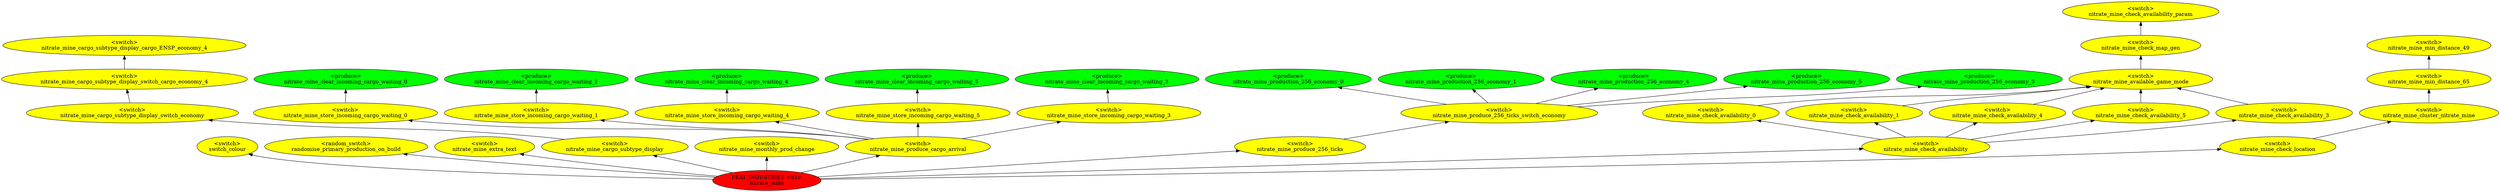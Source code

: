 digraph {
rankdir="BT"
switch_colour [fillcolor=yellow style="filled" label="<switch>\nswitch_colour"]
randomise_primary_production_on_build [fillcolor=yellow style="filled" label="<random_switch>\nrandomise_primary_production_on_build"]
nitrate_mine_extra_text [fillcolor=yellow style="filled" label="<switch>\nnitrate_mine_extra_text"]
nitrate_mine_cargo_subtype_display_cargo_ENSP_economy_4 [fillcolor=yellow style="filled" label="<switch>\nnitrate_mine_cargo_subtype_display_cargo_ENSP_economy_4"]
nitrate_mine_cargo_subtype_display_switch_cargo_economy_4 [fillcolor=yellow style="filled" label="<switch>\nnitrate_mine_cargo_subtype_display_switch_cargo_economy_4"]
nitrate_mine_cargo_subtype_display_switch_economy [fillcolor=yellow style="filled" label="<switch>\nnitrate_mine_cargo_subtype_display_switch_economy"]
nitrate_mine_cargo_subtype_display [fillcolor=yellow style="filled" label="<switch>\nnitrate_mine_cargo_subtype_display"]
nitrate_mine_monthly_prod_change [fillcolor=yellow style="filled" label="<switch>\nnitrate_mine_monthly_prod_change"]
nitrate_mine_clear_incoming_cargo_waiting_0 [fillcolor=green style="filled" label="<produce>\nnitrate_mine_clear_incoming_cargo_waiting_0"]
nitrate_mine_store_incoming_cargo_waiting_0 [fillcolor=yellow style="filled" label="<switch>\nnitrate_mine_store_incoming_cargo_waiting_0"]
nitrate_mine_clear_incoming_cargo_waiting_1 [fillcolor=green style="filled" label="<produce>\nnitrate_mine_clear_incoming_cargo_waiting_1"]
nitrate_mine_store_incoming_cargo_waiting_1 [fillcolor=yellow style="filled" label="<switch>\nnitrate_mine_store_incoming_cargo_waiting_1"]
nitrate_mine_clear_incoming_cargo_waiting_4 [fillcolor=green style="filled" label="<produce>\nnitrate_mine_clear_incoming_cargo_waiting_4"]
nitrate_mine_store_incoming_cargo_waiting_4 [fillcolor=yellow style="filled" label="<switch>\nnitrate_mine_store_incoming_cargo_waiting_4"]
nitrate_mine_clear_incoming_cargo_waiting_5 [fillcolor=green style="filled" label="<produce>\nnitrate_mine_clear_incoming_cargo_waiting_5"]
nitrate_mine_store_incoming_cargo_waiting_5 [fillcolor=yellow style="filled" label="<switch>\nnitrate_mine_store_incoming_cargo_waiting_5"]
nitrate_mine_clear_incoming_cargo_waiting_3 [fillcolor=green style="filled" label="<produce>\nnitrate_mine_clear_incoming_cargo_waiting_3"]
nitrate_mine_store_incoming_cargo_waiting_3 [fillcolor=yellow style="filled" label="<switch>\nnitrate_mine_store_incoming_cargo_waiting_3"]
nitrate_mine_produce_cargo_arrival [fillcolor=yellow style="filled" label="<switch>\nnitrate_mine_produce_cargo_arrival"]
nitrate_mine_production_256_economy_0 [fillcolor=green style="filled" label="<produce>\nnitrate_mine_production_256_economy_0"]
nitrate_mine_production_256_economy_1 [fillcolor=green style="filled" label="<produce>\nnitrate_mine_production_256_economy_1"]
nitrate_mine_production_256_economy_4 [fillcolor=green style="filled" label="<produce>\nnitrate_mine_production_256_economy_4"]
nitrate_mine_production_256_economy_5 [fillcolor=green style="filled" label="<produce>\nnitrate_mine_production_256_economy_5"]
nitrate_mine_production_256_economy_3 [fillcolor=green style="filled" label="<produce>\nnitrate_mine_production_256_economy_3"]
nitrate_mine_produce_256_ticks_switch_economy [fillcolor=yellow style="filled" label="<switch>\nnitrate_mine_produce_256_ticks_switch_economy"]
nitrate_mine_produce_256_ticks [fillcolor=yellow style="filled" label="<switch>\nnitrate_mine_produce_256_ticks"]
nitrate_mine_check_availability_param [fillcolor=yellow style="filled" label="<switch>\nnitrate_mine_check_availability_param"]
nitrate_mine_check_map_gen [fillcolor=yellow style="filled" label="<switch>\nnitrate_mine_check_map_gen"]
nitrate_mine_available_game_mode [fillcolor=yellow style="filled" label="<switch>\nnitrate_mine_available_game_mode"]
nitrate_mine_check_availability_0 [fillcolor=yellow style="filled" label="<switch>\nnitrate_mine_check_availability_0"]
nitrate_mine_check_availability_1 [fillcolor=yellow style="filled" label="<switch>\nnitrate_mine_check_availability_1"]
nitrate_mine_check_availability_4 [fillcolor=yellow style="filled" label="<switch>\nnitrate_mine_check_availability_4"]
nitrate_mine_check_availability_5 [fillcolor=yellow style="filled" label="<switch>\nnitrate_mine_check_availability_5"]
nitrate_mine_check_availability_3 [fillcolor=yellow style="filled" label="<switch>\nnitrate_mine_check_availability_3"]
nitrate_mine_check_availability [fillcolor=yellow style="filled" label="<switch>\nnitrate_mine_check_availability"]
nitrate_mine_min_distance_49 [fillcolor=yellow style="filled" label="<switch>\nnitrate_mine_min_distance_49"]
nitrate_mine_min_distance_65 [fillcolor=yellow style="filled" label="<switch>\nnitrate_mine_min_distance_65"]
nitrate_mine_cluster_nitrate_mine [fillcolor=yellow style="filled" label="<switch>\nnitrate_mine_cluster_nitrate_mine"]
nitrate_mine_check_location [fillcolor=yellow style="filled" label="<switch>\nnitrate_mine_check_location"]
nitrate_mine [fillcolor=red style="filled" label="FEAT_INDUSTRIES <65>\nnitrate_mine"]
nitrate_mine_produce_256_ticks_switch_economy->nitrate_mine_production_256_economy_0
nitrate_mine_produce_256_ticks_switch_economy->nitrate_mine_production_256_economy_5
nitrate_mine_cargo_subtype_display_switch_cargo_economy_4->nitrate_mine_cargo_subtype_display_cargo_ENSP_economy_4
nitrate_mine_check_availability->nitrate_mine_check_availability_4
nitrate_mine_check_availability_3->nitrate_mine_available_game_mode
nitrate_mine_check_availability->nitrate_mine_check_availability_5
nitrate_mine->randomise_primary_production_on_build
nitrate_mine_check_location->nitrate_mine_cluster_nitrate_mine
nitrate_mine_produce_cargo_arrival->nitrate_mine_store_incoming_cargo_waiting_1
nitrate_mine_min_distance_65->nitrate_mine_min_distance_49
nitrate_mine_produce_256_ticks_switch_economy->nitrate_mine_production_256_economy_1
nitrate_mine_produce_256_ticks_switch_economy->nitrate_mine_production_256_economy_3
nitrate_mine_check_availability->nitrate_mine_check_availability_3
nitrate_mine_store_incoming_cargo_waiting_4->nitrate_mine_clear_incoming_cargo_waiting_4
nitrate_mine_cargo_subtype_display->nitrate_mine_cargo_subtype_display_switch_economy
nitrate_mine_check_availability_0->nitrate_mine_available_game_mode
nitrate_mine_store_incoming_cargo_waiting_3->nitrate_mine_clear_incoming_cargo_waiting_3
nitrate_mine_cargo_subtype_display_switch_economy->nitrate_mine_cargo_subtype_display_switch_cargo_economy_4
nitrate_mine_check_availability_1->nitrate_mine_available_game_mode
nitrate_mine_produce_cargo_arrival->nitrate_mine_store_incoming_cargo_waiting_0
nitrate_mine->nitrate_mine_extra_text
nitrate_mine->nitrate_mine_cargo_subtype_display
nitrate_mine_produce_cargo_arrival->nitrate_mine_store_incoming_cargo_waiting_5
nitrate_mine_store_incoming_cargo_waiting_0->nitrate_mine_clear_incoming_cargo_waiting_0
nitrate_mine_produce_cargo_arrival->nitrate_mine_store_incoming_cargo_waiting_4
nitrate_mine_produce_256_ticks_switch_economy->nitrate_mine_production_256_economy_4
nitrate_mine->nitrate_mine_monthly_prod_change
nitrate_mine_store_incoming_cargo_waiting_1->nitrate_mine_clear_incoming_cargo_waiting_1
nitrate_mine->switch_colour
nitrate_mine_cluster_nitrate_mine->nitrate_mine_min_distance_65
nitrate_mine_check_availability->nitrate_mine_check_availability_1
nitrate_mine->nitrate_mine_check_availability
nitrate_mine_available_game_mode->nitrate_mine_check_map_gen
nitrate_mine_produce_256_ticks->nitrate_mine_produce_256_ticks_switch_economy
nitrate_mine_check_availability_5->nitrate_mine_available_game_mode
nitrate_mine_check_availability_4->nitrate_mine_available_game_mode
nitrate_mine_produce_cargo_arrival->nitrate_mine_store_incoming_cargo_waiting_3
nitrate_mine_check_map_gen->nitrate_mine_check_availability_param
nitrate_mine->nitrate_mine_produce_256_ticks
nitrate_mine->nitrate_mine_produce_cargo_arrival
nitrate_mine_check_availability->nitrate_mine_check_availability_0
nitrate_mine->nitrate_mine_check_location
nitrate_mine_store_incoming_cargo_waiting_5->nitrate_mine_clear_incoming_cargo_waiting_5
}
